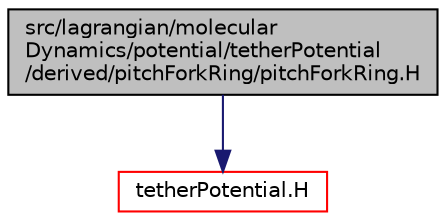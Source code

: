 digraph "src/lagrangian/molecularDynamics/potential/tetherPotential/derived/pitchForkRing/pitchForkRing.H"
{
  bgcolor="transparent";
  edge [fontname="Helvetica",fontsize="10",labelfontname="Helvetica",labelfontsize="10"];
  node [fontname="Helvetica",fontsize="10",shape=record];
  Node1 [label="src/lagrangian/molecular\lDynamics/potential/tetherPotential\l/derived/pitchForkRing/pitchForkRing.H",height=0.2,width=0.4,color="black", fillcolor="grey75", style="filled", fontcolor="black"];
  Node1 -> Node2 [color="midnightblue",fontsize="10",style="solid",fontname="Helvetica"];
  Node2 [label="tetherPotential.H",height=0.2,width=0.4,color="red",URL="$a07245.html"];
}
